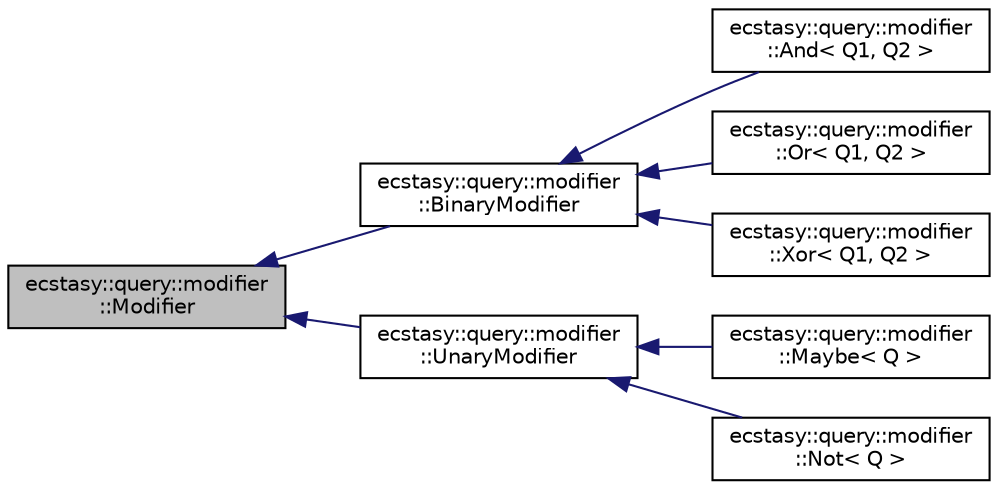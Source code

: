 digraph "ecstasy::query::modifier::Modifier"
{
 // LATEX_PDF_SIZE
  edge [fontname="Helvetica",fontsize="10",labelfontname="Helvetica",labelfontsize="10"];
  node [fontname="Helvetica",fontsize="10",shape=record];
  rankdir="LR";
  Node1 [label="ecstasy::query::modifier\l::Modifier",height=0.2,width=0.4,color="black", fillcolor="grey75", style="filled", fontcolor="black",tooltip="Base class for all query modifiers."];
  Node1 -> Node2 [dir="back",color="midnightblue",fontsize="10",style="solid",fontname="Helvetica"];
  Node2 [label="ecstasy::query::modifier\l::BinaryModifier",height=0.2,width=0.4,color="black", fillcolor="white", style="filled",URL="$classecstasy_1_1query_1_1modifier_1_1_binary_modifier.html",tooltip="Base class for all query binary modifiers."];
  Node2 -> Node3 [dir="back",color="midnightblue",fontsize="10",style="solid",fontname="Helvetica"];
  Node3 [label="ecstasy::query::modifier\l::And\< Q1, Q2 \>",height=0.2,width=0.4,color="black", fillcolor="white", style="filled",URL="$classecstasy_1_1query_1_1modifier_1_1_and.html",tooltip="Binary query modifier which performs a and between two queryables."];
  Node2 -> Node4 [dir="back",color="midnightblue",fontsize="10",style="solid",fontname="Helvetica"];
  Node4 [label="ecstasy::query::modifier\l::Or\< Q1, Q2 \>",height=0.2,width=0.4,color="black", fillcolor="white", style="filled",URL="$classecstasy_1_1query_1_1modifier_1_1_or.html",tooltip="Binary query modifier which performs a or between two queryables."];
  Node2 -> Node5 [dir="back",color="midnightblue",fontsize="10",style="solid",fontname="Helvetica"];
  Node5 [label="ecstasy::query::modifier\l::Xor\< Q1, Q2 \>",height=0.2,width=0.4,color="black", fillcolor="white", style="filled",URL="$classecstasy_1_1query_1_1modifier_1_1_xor.html",tooltip="Binary query modifier which performs a xor between two queryables."];
  Node1 -> Node6 [dir="back",color="midnightblue",fontsize="10",style="solid",fontname="Helvetica"];
  Node6 [label="ecstasy::query::modifier\l::UnaryModifier",height=0.2,width=0.4,color="black", fillcolor="white", style="filled",URL="$classecstasy_1_1query_1_1modifier_1_1_unary_modifier.html",tooltip="Base class for all query binary modifiers."];
  Node6 -> Node7 [dir="back",color="midnightblue",fontsize="10",style="solid",fontname="Helvetica"];
  Node7 [label="ecstasy::query::modifier\l::Maybe\< Q \>",height=0.2,width=0.4,color="black", fillcolor="white", style="filled",URL="$classecstasy_1_1query_1_1modifier_1_1_maybe.html",tooltip="Query modifier which returns a std::optional filled when the data is existing."];
  Node6 -> Node8 [dir="back",color="midnightblue",fontsize="10",style="solid",fontname="Helvetica"];
  Node8 [label="ecstasy::query::modifier\l::Not\< Q \>",height=0.2,width=0.4,color="black", fillcolor="white", style="filled",URL="$classecstasy_1_1query_1_1modifier_1_1_not.html",tooltip="Query modifier which simply inverts the bits."];
}
